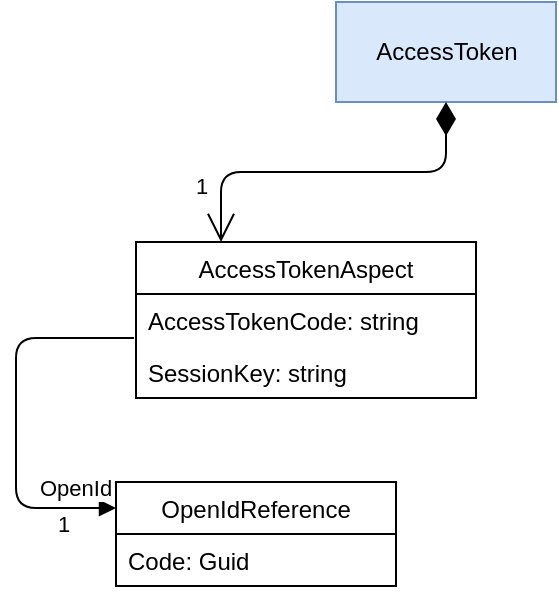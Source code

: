 <mxfile version="14.0.1" type="device"><diagram id="FRYkHsHHm1vMuhBnIMK2" name="Page-1"><mxGraphModel dx="782" dy="706" grid="1" gridSize="10" guides="1" tooltips="1" connect="1" arrows="1" fold="1" page="1" pageScale="1" pageWidth="850" pageHeight="1100" math="0" shadow="0"><root><mxCell id="0"/><mxCell id="1" parent="0"/><mxCell id="vLl8QmkYg4v4xSAGVLIt-1" value="AccessToken" style="html=1;fillColor=#dae8fc;strokeColor=#6c8ebf;" parent="1" vertex="1"><mxGeometry x="370" y="490" width="110" height="50" as="geometry"/></mxCell><mxCell id="vLl8QmkYg4v4xSAGVLIt-2" value="AccessTokenAspect" style="swimlane;fontStyle=0;childLayout=stackLayout;horizontal=1;startSize=26;fillColor=none;horizontalStack=0;resizeParent=1;resizeParentMax=0;resizeLast=0;collapsible=1;marginBottom=0;" parent="1" vertex="1"><mxGeometry x="270" y="610" width="170" height="78" as="geometry"/></mxCell><mxCell id="vLl8QmkYg4v4xSAGVLIt-3" value="AccessTokenCode: string" style="text;strokeColor=none;fillColor=none;align=left;verticalAlign=top;spacingLeft=4;spacingRight=4;overflow=hidden;rotatable=0;points=[[0,0.5],[1,0.5]];portConstraint=eastwest;" parent="vLl8QmkYg4v4xSAGVLIt-2" vertex="1"><mxGeometry y="26" width="170" height="26" as="geometry"/></mxCell><mxCell id="KtuGVrQy7SWnP-0VDgab-2" value="SessionKey: string" style="text;strokeColor=none;fillColor=none;align=left;verticalAlign=top;spacingLeft=4;spacingRight=4;overflow=hidden;rotatable=0;points=[[0,0.5],[1,0.5]];portConstraint=eastwest;" vertex="1" parent="vLl8QmkYg4v4xSAGVLIt-2"><mxGeometry y="52" width="170" height="26" as="geometry"/></mxCell><mxCell id="vLl8QmkYg4v4xSAGVLIt-8" value="1" style="endArrow=open;html=1;endSize=12;startArrow=diamondThin;startSize=14;startFill=1;edgeStyle=orthogonalEdgeStyle;align=left;verticalAlign=bottom;entryX=0.25;entryY=0;entryDx=0;entryDy=0;" parent="1" source="vLl8QmkYg4v4xSAGVLIt-1" target="vLl8QmkYg4v4xSAGVLIt-2" edge="1"><mxGeometry x="0.789" y="-15" relative="1" as="geometry"><mxPoint x="360" y="530" as="sourcePoint"/><mxPoint x="520" y="530" as="targetPoint"/><mxPoint as="offset"/></mxGeometry></mxCell><mxCell id="ZljvM-RixvTe9SqSZF_h-1" value="OpenIdReference" style="swimlane;fontStyle=0;childLayout=stackLayout;horizontal=1;startSize=26;fillColor=none;horizontalStack=0;resizeParent=1;resizeParentMax=0;resizeLast=0;collapsible=1;marginBottom=0;" parent="1" vertex="1"><mxGeometry x="260" y="730" width="140" height="52" as="geometry"><mxRectangle x="490" y="550" width="130" height="26" as="alternateBounds"/></mxGeometry></mxCell><mxCell id="ZljvM-RixvTe9SqSZF_h-2" value="Code: Guid" style="text;strokeColor=none;fillColor=none;align=left;verticalAlign=top;spacingLeft=4;spacingRight=4;overflow=hidden;rotatable=0;points=[[0,0.5],[1,0.5]];portConstraint=eastwest;" parent="ZljvM-RixvTe9SqSZF_h-1" vertex="1"><mxGeometry y="26" width="140" height="26" as="geometry"/></mxCell><mxCell id="ZljvM-RixvTe9SqSZF_h-9" value="OpenId" style="endArrow=block;endFill=1;html=1;edgeStyle=orthogonalEdgeStyle;align=left;verticalAlign=top;entryX=0;entryY=0.25;entryDx=0;entryDy=0;exitX=-0.006;exitY=0.846;exitDx=0;exitDy=0;exitPerimeter=0;" parent="1" source="vLl8QmkYg4v4xSAGVLIt-3" target="ZljvM-RixvTe9SqSZF_h-1" edge="1"><mxGeometry x="0.247" y="10" relative="1" as="geometry"><mxPoint x="190" y="617" as="sourcePoint"/><mxPoint x="610" y="700" as="targetPoint"/><Array as="points"><mxPoint x="210" y="658"/><mxPoint x="210" y="743"/></Array><mxPoint as="offset"/></mxGeometry></mxCell><mxCell id="ZljvM-RixvTe9SqSZF_h-10" value="1" style="edgeLabel;resizable=0;html=1;align=left;verticalAlign=bottom;" parent="ZljvM-RixvTe9SqSZF_h-9" connectable="0" vertex="1"><mxGeometry x="-1" relative="1" as="geometry"><mxPoint x="-40" y="102.0" as="offset"/></mxGeometry></mxCell></root></mxGraphModel></diagram></mxfile>